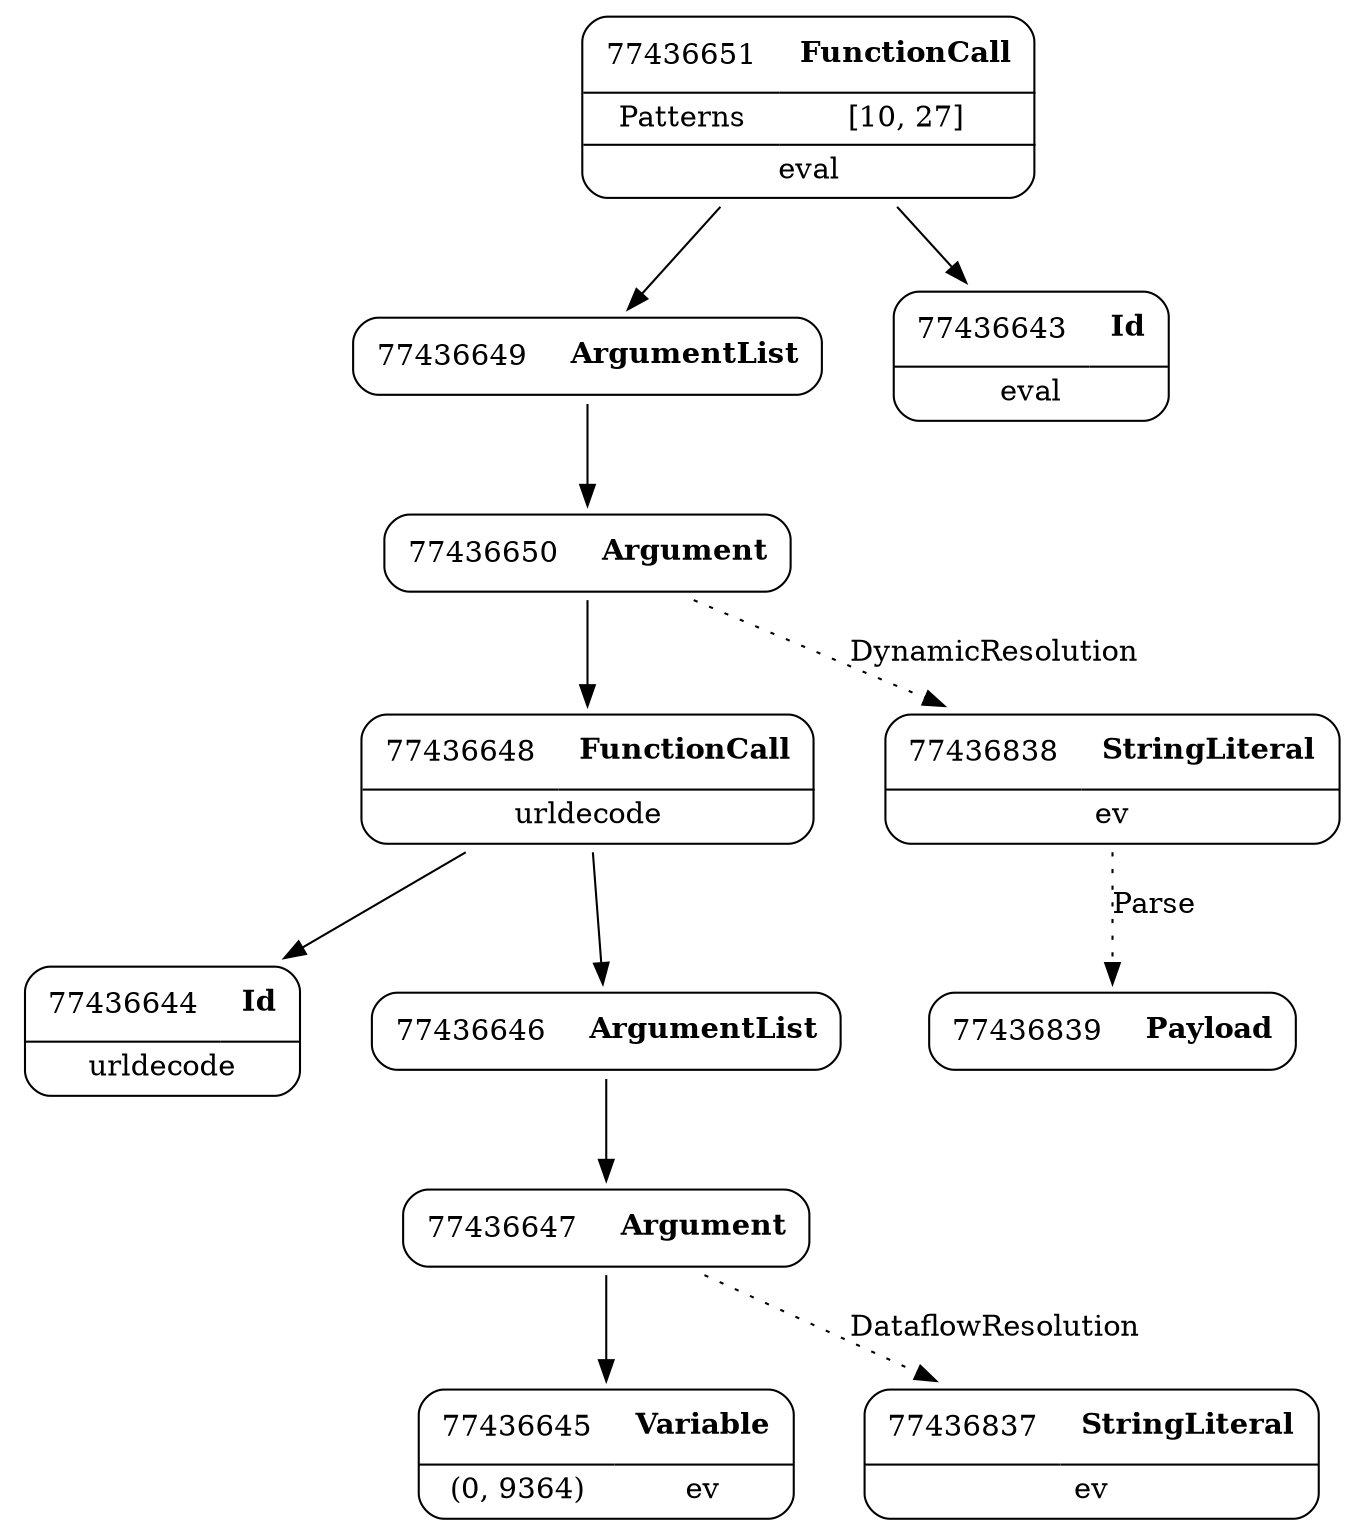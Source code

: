 digraph ast {
node [shape=none];
77436649 [label=<<TABLE border='1' cellspacing='0' cellpadding='10' style='rounded' ><TR><TD border='0'>77436649</TD><TD border='0'><B>ArgumentList</B></TD></TR></TABLE>>];
77436649 -> 77436650 [weight=2];
77436648 [label=<<TABLE border='1' cellspacing='0' cellpadding='10' style='rounded' ><TR><TD border='0'>77436648</TD><TD border='0'><B>FunctionCall</B></TD></TR><HR/><TR><TD border='0' cellpadding='5' colspan='2'>urldecode</TD></TR></TABLE>>];
77436648 -> 77436644 [weight=2];
77436648 -> 77436646 [weight=2];
77436651 [label=<<TABLE border='1' cellspacing='0' cellpadding='10' style='rounded' ><TR><TD border='0'>77436651</TD><TD border='0'><B>FunctionCall</B></TD></TR><HR/><TR><TD border='0' cellpadding='5'>Patterns</TD><TD border='0' cellpadding='5'>[10, 27]</TD></TR><HR/><TR><TD border='0' cellpadding='5' colspan='2'>eval</TD></TR></TABLE>>];
77436651 -> 77436643 [weight=2];
77436651 -> 77436649 [weight=2];
77436650 [label=<<TABLE border='1' cellspacing='0' cellpadding='10' style='rounded' ><TR><TD border='0'>77436650</TD><TD border='0'><B>Argument</B></TD></TR></TABLE>>];
77436650 -> 77436648 [weight=2];
77436650 -> 77436838 [style=dotted,label=DynamicResolution];
77436645 [label=<<TABLE border='1' cellspacing='0' cellpadding='10' style='rounded' ><TR><TD border='0'>77436645</TD><TD border='0'><B>Variable</B></TD></TR><HR/><TR><TD border='0' cellpadding='5'>(0, 9364)</TD><TD border='0' cellpadding='5'>ev</TD></TR></TABLE>>];
77436837 [label=<<TABLE border='1' cellspacing='0' cellpadding='10' style='rounded' ><TR><TD border='0'>77436837</TD><TD border='0'><B>StringLiteral</B></TD></TR><HR/><TR><TD border='0' cellpadding='5' colspan='2'>ev</TD></TR></TABLE>>];
77436644 [label=<<TABLE border='1' cellspacing='0' cellpadding='10' style='rounded' ><TR><TD border='0'>77436644</TD><TD border='0'><B>Id</B></TD></TR><HR/><TR><TD border='0' cellpadding='5' colspan='2'>urldecode</TD></TR></TABLE>>];
77436647 [label=<<TABLE border='1' cellspacing='0' cellpadding='10' style='rounded' ><TR><TD border='0'>77436647</TD><TD border='0'><B>Argument</B></TD></TR></TABLE>>];
77436647 -> 77436645 [weight=2];
77436647 -> 77436837 [style=dotted,label=DataflowResolution];
77436839 [label=<<TABLE border='1' cellspacing='0' cellpadding='10' style='rounded' ><TR><TD border='0'>77436839</TD><TD border='0'><B>Payload</B></TD></TR></TABLE>>];
77436646 [label=<<TABLE border='1' cellspacing='0' cellpadding='10' style='rounded' ><TR><TD border='0'>77436646</TD><TD border='0'><B>ArgumentList</B></TD></TR></TABLE>>];
77436646 -> 77436647 [weight=2];
77436838 [label=<<TABLE border='1' cellspacing='0' cellpadding='10' style='rounded' ><TR><TD border='0'>77436838</TD><TD border='0'><B>StringLiteral</B></TD></TR><HR/><TR><TD border='0' cellpadding='5' colspan='2'>ev</TD></TR></TABLE>>];
77436838 -> 77436839 [style=dotted,label=Parse];
77436643 [label=<<TABLE border='1' cellspacing='0' cellpadding='10' style='rounded' ><TR><TD border='0'>77436643</TD><TD border='0'><B>Id</B></TD></TR><HR/><TR><TD border='0' cellpadding='5' colspan='2'>eval</TD></TR></TABLE>>];
}
